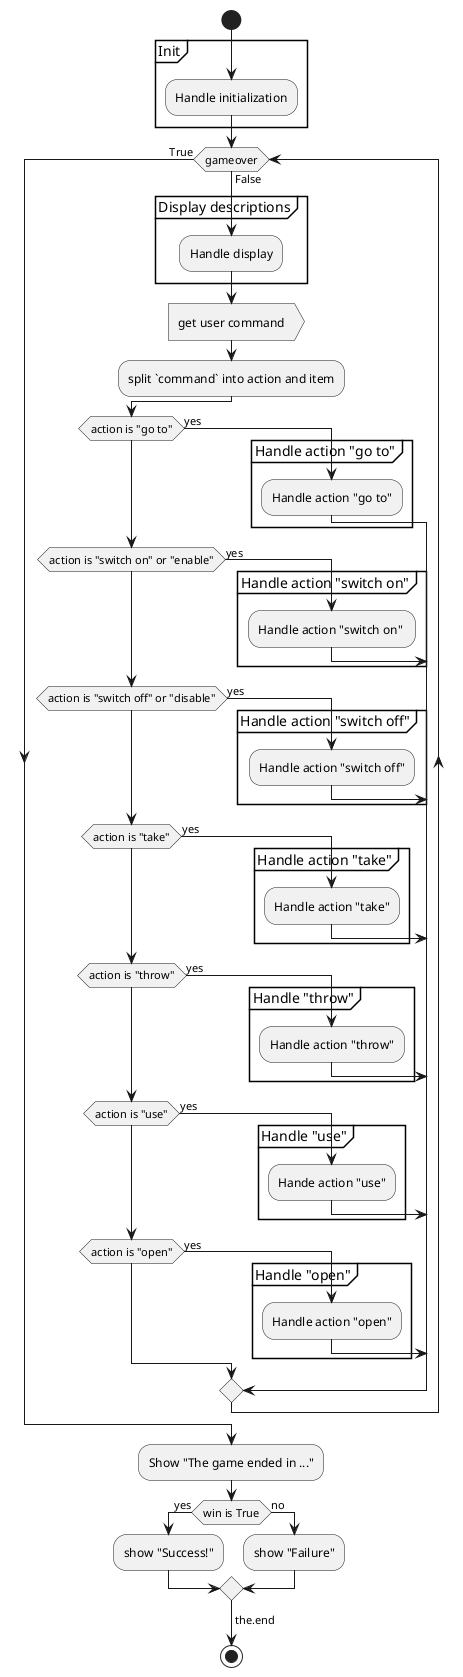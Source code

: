 @startuml
'object gameover

!pragma useVerticalIf on


start
partition Init {
    :Handle initialization;
}

while (gameover) is (False)
    partition Display descriptions {
        :Handle display;
    }

    :get user command>
    :split `command` into action and item;

    if (action is "go to") then (yes)
        partition Handle action "go to" {
           :Handle action "go to";
        }
    elseif (action is "switch on" or "enable") then (yes)
        partition Handle action "switch on" {
            :Handle action "switch on" ;
        }  
    elseif (action is "switch off" or "disable") then (yes)
        partition Handle action "switch off" {
            :Handle action "switch off";
        }
    elseif (action is "take") then (yes)
        partition Handle action "take" {
            :Handle action "take";
        }
    elseif (action is "throw") then (yes)
        partition Handle "throw" {
           :Handle action "throw";
        }
    elseif (action is "use") then (yes)
        partition Handle "use" {
            :Hande action "use";
        }
    elseif (action is "open") then (yes)
        partition Handle "open" {
            :Handle action "open";
        }
    endif 

end while (True)

:Show "The game ended in ...";
if (win is True) then (yes)
    :show "Success!";
else (no)
    :show "Failure";
endif
->the.end;
stop

@enduml